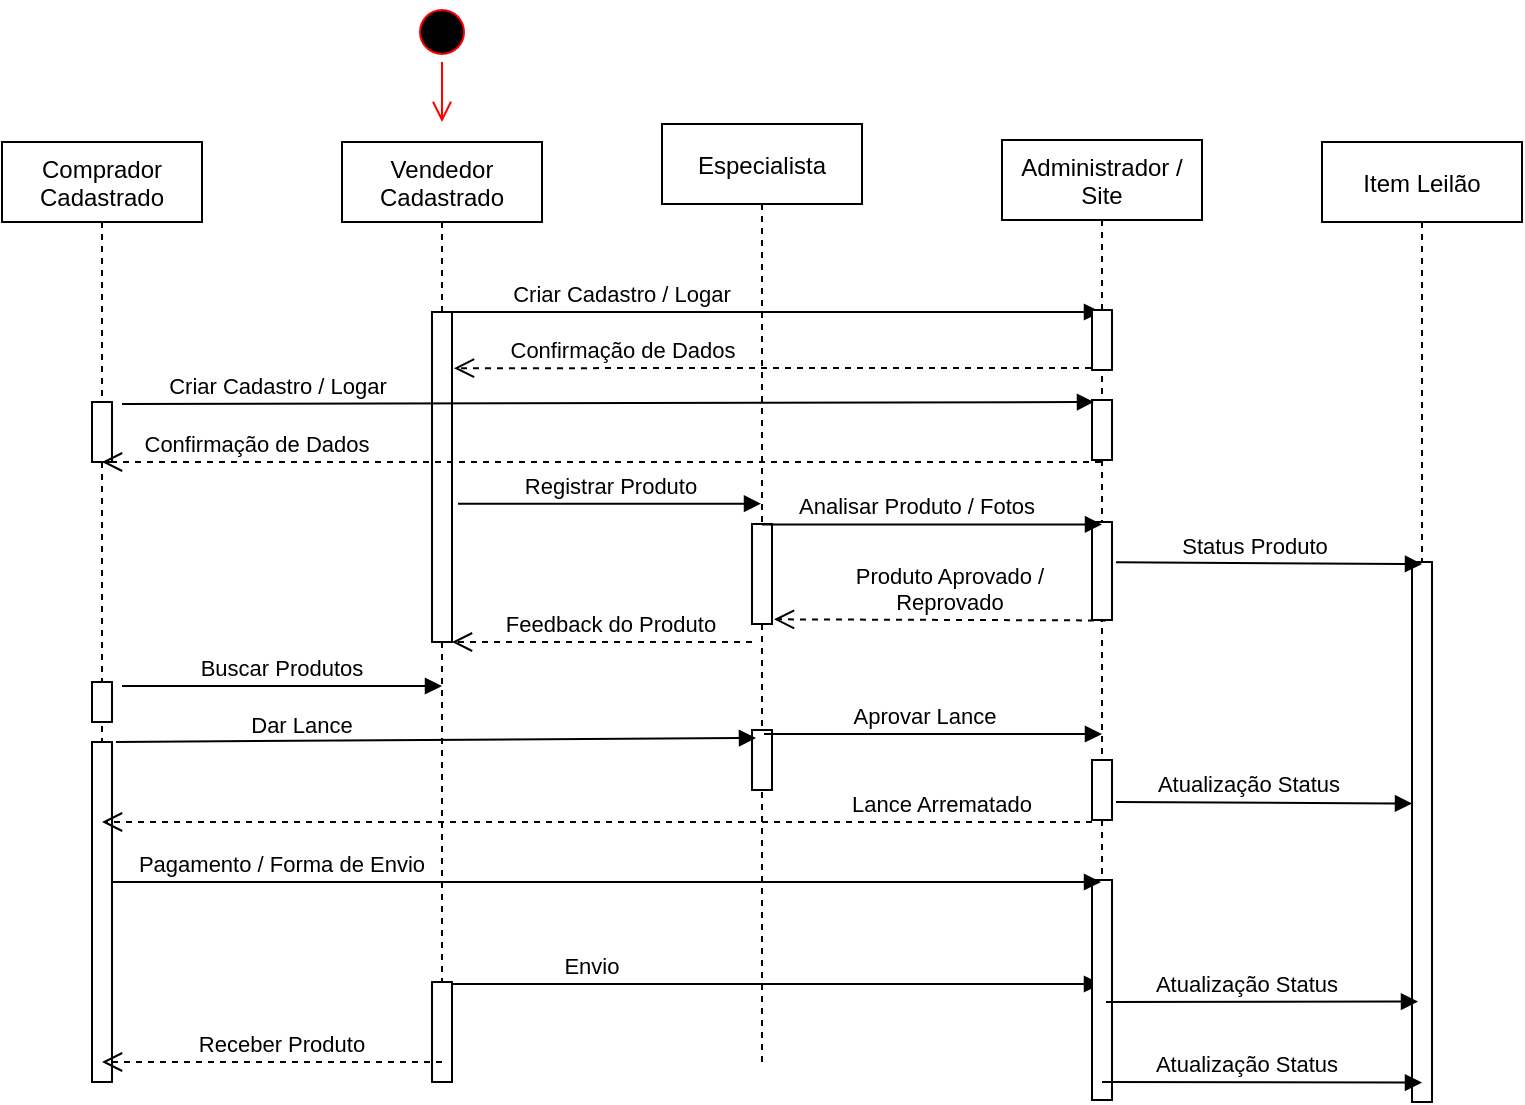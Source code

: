 <mxfile version="20.4.0" type="github">
  <diagram id="kgpKYQtTHZ0yAKxKKP6v" name="Page-1">
    <mxGraphModel dx="1653" dy="794" grid="1" gridSize="10" guides="1" tooltips="1" connect="1" arrows="1" fold="1" page="1" pageScale="1" pageWidth="850" pageHeight="1100" math="0" shadow="0">
      <root>
        <mxCell id="0" />
        <mxCell id="1" parent="0" />
        <mxCell id="3nuBFxr9cyL0pnOWT2aG-1" value="Comprador&#xa;Cadastrado" style="shape=umlLifeline;perimeter=lifelinePerimeter;container=1;collapsible=0;recursiveResize=0;rounded=0;shadow=0;strokeWidth=1;" parent="1" vertex="1">
          <mxGeometry x="50" y="80" width="100" height="470" as="geometry" />
        </mxCell>
        <mxCell id="3nuBFxr9cyL0pnOWT2aG-2" value="" style="points=[];perimeter=orthogonalPerimeter;rounded=0;shadow=0;strokeWidth=1;" parent="3nuBFxr9cyL0pnOWT2aG-1" vertex="1">
          <mxGeometry x="45" y="130" width="10" height="30" as="geometry" />
        </mxCell>
        <mxCell id="UxvHhi9mB5L6F9WSCHQR-36" value="" style="points=[];perimeter=orthogonalPerimeter;rounded=0;shadow=0;strokeWidth=1;" vertex="1" parent="3nuBFxr9cyL0pnOWT2aG-1">
          <mxGeometry x="45" y="270" width="10" height="20" as="geometry" />
        </mxCell>
        <mxCell id="UxvHhi9mB5L6F9WSCHQR-50" value="" style="points=[];perimeter=orthogonalPerimeter;rounded=0;shadow=0;strokeWidth=1;" vertex="1" parent="3nuBFxr9cyL0pnOWT2aG-1">
          <mxGeometry x="45" y="300" width="10" height="170" as="geometry" />
        </mxCell>
        <mxCell id="3nuBFxr9cyL0pnOWT2aG-5" value="Vendedor&#xa;Cadastrado" style="shape=umlLifeline;perimeter=lifelinePerimeter;container=1;collapsible=0;recursiveResize=0;rounded=0;shadow=0;strokeWidth=1;" parent="1" vertex="1">
          <mxGeometry x="220" y="80" width="100" height="470" as="geometry" />
        </mxCell>
        <mxCell id="3nuBFxr9cyL0pnOWT2aG-6" value="" style="points=[];perimeter=orthogonalPerimeter;rounded=0;shadow=0;strokeWidth=1;" parent="3nuBFxr9cyL0pnOWT2aG-5" vertex="1">
          <mxGeometry x="45" y="85" width="10" height="165" as="geometry" />
        </mxCell>
        <mxCell id="UxvHhi9mB5L6F9WSCHQR-11" value="Criar Cadastro / Logar" style="verticalAlign=bottom;endArrow=block;shadow=0;strokeWidth=1;" edge="1" parent="3nuBFxr9cyL0pnOWT2aG-5">
          <mxGeometry x="-0.476" relative="1" as="geometry">
            <mxPoint x="55" y="85.0" as="sourcePoint" />
            <mxPoint x="379.5" y="85.0" as="targetPoint" />
            <mxPoint as="offset" />
          </mxGeometry>
        </mxCell>
        <mxCell id="3nuBFxr9cyL0pnOWT2aG-7" value="Produto Aprovado / &#xa;Reprovado" style="verticalAlign=bottom;endArrow=open;dashed=1;endSize=8;exitX=0.52;exitY=0.488;shadow=0;strokeWidth=1;exitDx=0;exitDy=0;exitPerimeter=0;entryX=1.1;entryY=0.833;entryDx=0;entryDy=0;entryPerimeter=0;" parent="1" edge="1">
          <mxGeometry x="-0.063" relative="1" as="geometry">
            <mxPoint x="436" y="318.65" as="targetPoint" />
            <mxPoint x="602" y="319.24" as="sourcePoint" />
            <mxPoint as="offset" />
          </mxGeometry>
        </mxCell>
        <mxCell id="UxvHhi9mB5L6F9WSCHQR-1" value="Especialista" style="shape=umlLifeline;perimeter=lifelinePerimeter;container=1;collapsible=0;recursiveResize=0;rounded=0;shadow=0;strokeWidth=1;" vertex="1" parent="1">
          <mxGeometry x="380" y="71" width="100" height="470" as="geometry" />
        </mxCell>
        <mxCell id="UxvHhi9mB5L6F9WSCHQR-2" value="" style="points=[];perimeter=orthogonalPerimeter;rounded=0;shadow=0;strokeWidth=1;" vertex="1" parent="UxvHhi9mB5L6F9WSCHQR-1">
          <mxGeometry x="45" y="200" width="10" height="50" as="geometry" />
        </mxCell>
        <mxCell id="UxvHhi9mB5L6F9WSCHQR-39" value="" style="points=[];perimeter=orthogonalPerimeter;rounded=0;shadow=0;strokeWidth=1;" vertex="1" parent="UxvHhi9mB5L6F9WSCHQR-1">
          <mxGeometry x="45" y="303" width="10" height="30" as="geometry" />
        </mxCell>
        <mxCell id="UxvHhi9mB5L6F9WSCHQR-57" value="Envio " style="verticalAlign=bottom;endArrow=block;shadow=0;strokeWidth=1;exitX=1.2;exitY=0.733;exitDx=0;exitDy=0;exitPerimeter=0;" edge="1" parent="UxvHhi9mB5L6F9WSCHQR-1" target="UxvHhi9mB5L6F9WSCHQR-3">
          <mxGeometry x="-0.535" relative="1" as="geometry">
            <mxPoint x="-110" y="430" as="sourcePoint" />
            <mxPoint x="384.5" y="430" as="targetPoint" />
            <mxPoint as="offset" />
          </mxGeometry>
        </mxCell>
        <mxCell id="UxvHhi9mB5L6F9WSCHQR-3" value="Administrador / &#xa;Site" style="shape=umlLifeline;perimeter=lifelinePerimeter;container=1;collapsible=0;recursiveResize=0;rounded=0;shadow=0;strokeWidth=1;" vertex="1" parent="1">
          <mxGeometry x="550" y="79" width="100" height="480" as="geometry" />
        </mxCell>
        <mxCell id="UxvHhi9mB5L6F9WSCHQR-4" value="" style="points=[];perimeter=orthogonalPerimeter;rounded=0;shadow=0;strokeWidth=1;" vertex="1" parent="UxvHhi9mB5L6F9WSCHQR-3">
          <mxGeometry x="45" y="85" width="10" height="30" as="geometry" />
        </mxCell>
        <mxCell id="UxvHhi9mB5L6F9WSCHQR-19" value="" style="points=[];perimeter=orthogonalPerimeter;rounded=0;shadow=0;strokeWidth=1;" vertex="1" parent="UxvHhi9mB5L6F9WSCHQR-3">
          <mxGeometry x="45" y="130" width="10" height="30" as="geometry" />
        </mxCell>
        <mxCell id="UxvHhi9mB5L6F9WSCHQR-32" value="" style="points=[];perimeter=orthogonalPerimeter;rounded=0;shadow=0;strokeWidth=1;" vertex="1" parent="UxvHhi9mB5L6F9WSCHQR-3">
          <mxGeometry x="45" y="191" width="10" height="49" as="geometry" />
        </mxCell>
        <mxCell id="UxvHhi9mB5L6F9WSCHQR-16" value="" style="points=[];perimeter=orthogonalPerimeter;rounded=0;shadow=0;strokeWidth=1;" vertex="1" parent="UxvHhi9mB5L6F9WSCHQR-3">
          <mxGeometry x="45" y="310" width="10" height="30" as="geometry" />
        </mxCell>
        <mxCell id="UxvHhi9mB5L6F9WSCHQR-54" value="" style="points=[];perimeter=orthogonalPerimeter;rounded=0;shadow=0;strokeWidth=1;" vertex="1" parent="UxvHhi9mB5L6F9WSCHQR-3">
          <mxGeometry x="45" y="370" width="10" height="110" as="geometry" />
        </mxCell>
        <mxCell id="UxvHhi9mB5L6F9WSCHQR-5" value="Item Leilão" style="shape=umlLifeline;perimeter=lifelinePerimeter;container=1;collapsible=0;recursiveResize=0;rounded=0;shadow=0;strokeWidth=1;" vertex="1" parent="1">
          <mxGeometry x="710" y="80" width="100" height="480" as="geometry" />
        </mxCell>
        <mxCell id="UxvHhi9mB5L6F9WSCHQR-6" value="" style="points=[];perimeter=orthogonalPerimeter;rounded=0;shadow=0;strokeWidth=1;" vertex="1" parent="UxvHhi9mB5L6F9WSCHQR-5">
          <mxGeometry x="45" y="210" width="10" height="270" as="geometry" />
        </mxCell>
        <mxCell id="UxvHhi9mB5L6F9WSCHQR-15" value="Criar Cadastro / Logar" style="verticalAlign=bottom;endArrow=block;shadow=0;strokeWidth=1;entryX=0.1;entryY=0.133;entryDx=0;entryDy=0;entryPerimeter=0;" edge="1" parent="1">
          <mxGeometry x="-0.68" relative="1" as="geometry">
            <mxPoint x="110" y="211" as="sourcePoint" />
            <mxPoint x="596" y="209.99" as="targetPoint" />
            <mxPoint as="offset" />
          </mxGeometry>
        </mxCell>
        <mxCell id="UxvHhi9mB5L6F9WSCHQR-28" value="Confirmação de Dados" style="html=1;verticalAlign=bottom;endArrow=open;dashed=1;endSize=8;rounded=0;strokeWidth=1;jumpSize=5;entryX=1.1;entryY=0.152;entryDx=0;entryDy=0;entryPerimeter=0;" edge="1" parent="1">
          <mxGeometry x="0.468" relative="1" as="geometry">
            <mxPoint x="594.5" y="193" as="sourcePoint" />
            <mxPoint x="276" y="193.08" as="targetPoint" />
            <mxPoint x="-1" as="offset" />
          </mxGeometry>
        </mxCell>
        <mxCell id="UxvHhi9mB5L6F9WSCHQR-29" value="Registrar Produto" style="html=1;verticalAlign=bottom;endArrow=block;rounded=0;strokeWidth=1;jumpSize=5;exitX=1.3;exitY=0.581;exitDx=0;exitDy=0;exitPerimeter=0;" edge="1" parent="1" source="3nuBFxr9cyL0pnOWT2aG-6" target="UxvHhi9mB5L6F9WSCHQR-1">
          <mxGeometry width="80" relative="1" as="geometry">
            <mxPoint x="380" y="290" as="sourcePoint" />
            <mxPoint x="420" y="260" as="targetPoint" />
          </mxGeometry>
        </mxCell>
        <mxCell id="UxvHhi9mB5L6F9WSCHQR-31" value="Analisar Produto / Fotos" style="html=1;verticalAlign=bottom;endArrow=block;rounded=0;strokeWidth=1;jumpSize=5;entryX=0.5;entryY=0.025;entryDx=0;entryDy=0;entryPerimeter=0;" edge="1" parent="1" source="UxvHhi9mB5L6F9WSCHQR-1" target="UxvHhi9mB5L6F9WSCHQR-32">
          <mxGeometry x="-0.1" width="80" relative="1" as="geometry">
            <mxPoint x="440" y="272" as="sourcePoint" />
            <mxPoint x="590" y="270" as="targetPoint" />
            <Array as="points" />
            <mxPoint as="offset" />
          </mxGeometry>
        </mxCell>
        <mxCell id="UxvHhi9mB5L6F9WSCHQR-33" value="Feedback do Produto" style="verticalAlign=bottom;endArrow=open;dashed=1;endSize=8;exitX=-0.1;exitY=0.975;shadow=0;strokeWidth=1;exitDx=0;exitDy=0;exitPerimeter=0;entryX=1;entryY=1;entryDx=0;entryDy=0;entryPerimeter=0;" edge="1" parent="1" target="3nuBFxr9cyL0pnOWT2aG-6">
          <mxGeometry x="-0.063" relative="1" as="geometry">
            <mxPoint x="280" y="330" as="targetPoint" />
            <mxPoint x="425" y="330.02" as="sourcePoint" />
            <mxPoint as="offset" />
          </mxGeometry>
        </mxCell>
        <mxCell id="UxvHhi9mB5L6F9WSCHQR-34" value="" style="ellipse;html=1;shape=startState;fillColor=#000000;strokeColor=#ff0000;" vertex="1" parent="1">
          <mxGeometry x="255" y="10" width="30" height="30" as="geometry" />
        </mxCell>
        <mxCell id="UxvHhi9mB5L6F9WSCHQR-35" value="" style="edgeStyle=orthogonalEdgeStyle;html=1;verticalAlign=bottom;endArrow=open;endSize=8;strokeColor=#ff0000;rounded=0;strokeWidth=1;jumpSize=5;" edge="1" source="UxvHhi9mB5L6F9WSCHQR-34" parent="1">
          <mxGeometry relative="1" as="geometry">
            <mxPoint x="270" y="70" as="targetPoint" />
          </mxGeometry>
        </mxCell>
        <mxCell id="UxvHhi9mB5L6F9WSCHQR-37" value="Buscar Produtos" style="verticalAlign=bottom;endArrow=block;shadow=0;strokeWidth=1;" edge="1" parent="1">
          <mxGeometry relative="1" as="geometry">
            <mxPoint x="110" y="352" as="sourcePoint" />
            <mxPoint x="270" y="352" as="targetPoint" />
            <mxPoint as="offset" />
          </mxGeometry>
        </mxCell>
        <mxCell id="UxvHhi9mB5L6F9WSCHQR-38" value="Dar Lance" style="verticalAlign=bottom;endArrow=block;shadow=0;strokeWidth=1;exitX=1.2;exitY=0.733;exitDx=0;exitDy=0;exitPerimeter=0;entryX=0.2;entryY=0.233;entryDx=0;entryDy=0;entryPerimeter=0;" edge="1" parent="1">
          <mxGeometry x="-0.419" y="-1" relative="1" as="geometry">
            <mxPoint x="107" y="379.99" as="sourcePoint" />
            <mxPoint x="427" y="377.99" as="targetPoint" />
            <mxPoint as="offset" />
          </mxGeometry>
        </mxCell>
        <mxCell id="UxvHhi9mB5L6F9WSCHQR-40" value="Aprovar Lance" style="html=1;verticalAlign=bottom;endArrow=block;rounded=0;strokeWidth=1;jumpSize=5;" edge="1" parent="1">
          <mxGeometry x="-0.056" width="80" relative="1" as="geometry">
            <mxPoint x="431" y="376" as="sourcePoint" />
            <mxPoint x="600" y="376" as="targetPoint" />
            <Array as="points" />
            <mxPoint as="offset" />
          </mxGeometry>
        </mxCell>
        <mxCell id="UxvHhi9mB5L6F9WSCHQR-27" value="Confirmação de Dados" style="html=1;verticalAlign=bottom;endArrow=open;dashed=1;endSize=8;rounded=0;strokeWidth=1;jumpSize=5;" edge="1" parent="1" source="UxvHhi9mB5L6F9WSCHQR-3">
          <mxGeometry x="0.697" relative="1" as="geometry">
            <mxPoint x="185" y="240" as="sourcePoint" />
            <mxPoint x="100" y="240" as="targetPoint" />
            <mxPoint x="1" as="offset" />
          </mxGeometry>
        </mxCell>
        <mxCell id="UxvHhi9mB5L6F9WSCHQR-47" value="Status Produto" style="html=1;verticalAlign=bottom;endArrow=block;rounded=0;strokeWidth=1;jumpSize=5;" edge="1" parent="1">
          <mxGeometry x="-0.1" width="80" relative="1" as="geometry">
            <mxPoint x="607" y="290.16" as="sourcePoint" />
            <mxPoint x="760" y="291" as="targetPoint" />
            <Array as="points" />
            <mxPoint as="offset" />
          </mxGeometry>
        </mxCell>
        <mxCell id="UxvHhi9mB5L6F9WSCHQR-49" value="Atualização Status" style="html=1;verticalAlign=bottom;endArrow=block;rounded=0;strokeWidth=1;jumpSize=5;entryX=0;entryY=0.677;entryDx=0;entryDy=0;entryPerimeter=0;" edge="1" parent="1">
          <mxGeometry x="-0.1" width="80" relative="1" as="geometry">
            <mxPoint x="607" y="410.0" as="sourcePoint" />
            <mxPoint x="755" y="410.78" as="targetPoint" />
            <Array as="points" />
            <mxPoint as="offset" />
          </mxGeometry>
        </mxCell>
        <mxCell id="UxvHhi9mB5L6F9WSCHQR-51" value="Lance Arrematado" style="verticalAlign=bottom;endArrow=open;dashed=1;endSize=8;exitX=-0.1;exitY=0.975;shadow=0;strokeWidth=1;exitDx=0;exitDy=0;exitPerimeter=0;" edge="1" parent="1" target="3nuBFxr9cyL0pnOWT2aG-1">
          <mxGeometry x="-0.697" relative="1" as="geometry">
            <mxPoint x="430" y="420.19" as="targetPoint" />
            <mxPoint x="595" y="420" as="sourcePoint" />
            <mxPoint as="offset" />
          </mxGeometry>
        </mxCell>
        <mxCell id="UxvHhi9mB5L6F9WSCHQR-53" value="Pagamento / Forma de Envio" style="verticalAlign=bottom;endArrow=block;shadow=0;strokeWidth=1;exitX=1.2;exitY=0.733;exitDx=0;exitDy=0;exitPerimeter=0;" edge="1" parent="1" target="UxvHhi9mB5L6F9WSCHQR-3">
          <mxGeometry x="-0.656" relative="1" as="geometry">
            <mxPoint x="105" y="450.0" as="sourcePoint" />
            <mxPoint x="425" y="448" as="targetPoint" />
            <mxPoint as="offset" />
          </mxGeometry>
        </mxCell>
        <mxCell id="UxvHhi9mB5L6F9WSCHQR-56" value="" style="points=[];perimeter=orthogonalPerimeter;rounded=0;shadow=0;strokeWidth=1;" vertex="1" parent="1">
          <mxGeometry x="265" y="500" width="10" height="50" as="geometry" />
        </mxCell>
        <mxCell id="UxvHhi9mB5L6F9WSCHQR-58" value="Atualização Status" style="html=1;verticalAlign=bottom;endArrow=block;rounded=0;strokeWidth=1;jumpSize=5;entryX=0;entryY=0.677;entryDx=0;entryDy=0;entryPerimeter=0;exitX=0.52;exitY=0.979;exitDx=0;exitDy=0;exitPerimeter=0;" edge="1" parent="1">
          <mxGeometry x="-0.1" width="80" relative="1" as="geometry">
            <mxPoint x="602" y="509.949" as="sourcePoint" />
            <mxPoint x="758" y="509.78" as="targetPoint" />
            <Array as="points" />
            <mxPoint as="offset" />
          </mxGeometry>
        </mxCell>
        <mxCell id="UxvHhi9mB5L6F9WSCHQR-59" value="Receber Produto" style="verticalAlign=bottom;endArrow=open;dashed=1;endSize=8;shadow=0;strokeWidth=1;" edge="1" parent="1">
          <mxGeometry x="-0.059" relative="1" as="geometry">
            <mxPoint x="100" y="540" as="targetPoint" />
            <mxPoint x="270" y="540" as="sourcePoint" />
            <mxPoint as="offset" />
          </mxGeometry>
        </mxCell>
        <mxCell id="UxvHhi9mB5L6F9WSCHQR-60" value="Atualização Status" style="html=1;verticalAlign=bottom;endArrow=block;rounded=0;strokeWidth=1;jumpSize=5;entryX=0.5;entryY=0.964;entryDx=0;entryDy=0;entryPerimeter=0;" edge="1" parent="1" target="UxvHhi9mB5L6F9WSCHQR-6">
          <mxGeometry x="-0.1" width="80" relative="1" as="geometry">
            <mxPoint x="600" y="550" as="sourcePoint" />
            <mxPoint x="750" y="550" as="targetPoint" />
            <Array as="points" />
            <mxPoint as="offset" />
          </mxGeometry>
        </mxCell>
      </root>
    </mxGraphModel>
  </diagram>
</mxfile>
